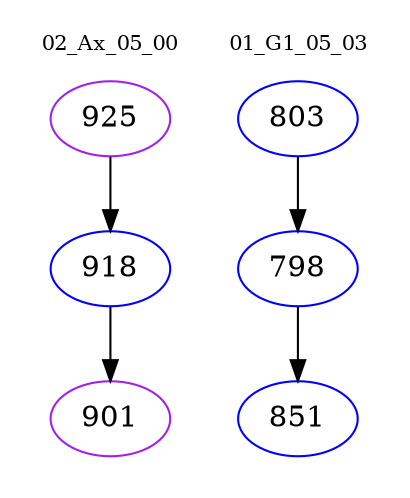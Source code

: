 digraph{
subgraph cluster_0 {
color = white
label = "02_Ax_05_00";
fontsize=10;
T0_925 [label="925", color="purple"]
T0_925 -> T0_918 [color="black"]
T0_918 [label="918", color="blue"]
T0_918 -> T0_901 [color="black"]
T0_901 [label="901", color="purple"]
}
subgraph cluster_1 {
color = white
label = "01_G1_05_03";
fontsize=10;
T1_803 [label="803", color="blue"]
T1_803 -> T1_798 [color="black"]
T1_798 [label="798", color="blue"]
T1_798 -> T1_851 [color="black"]
T1_851 [label="851", color="blue"]
}
}
